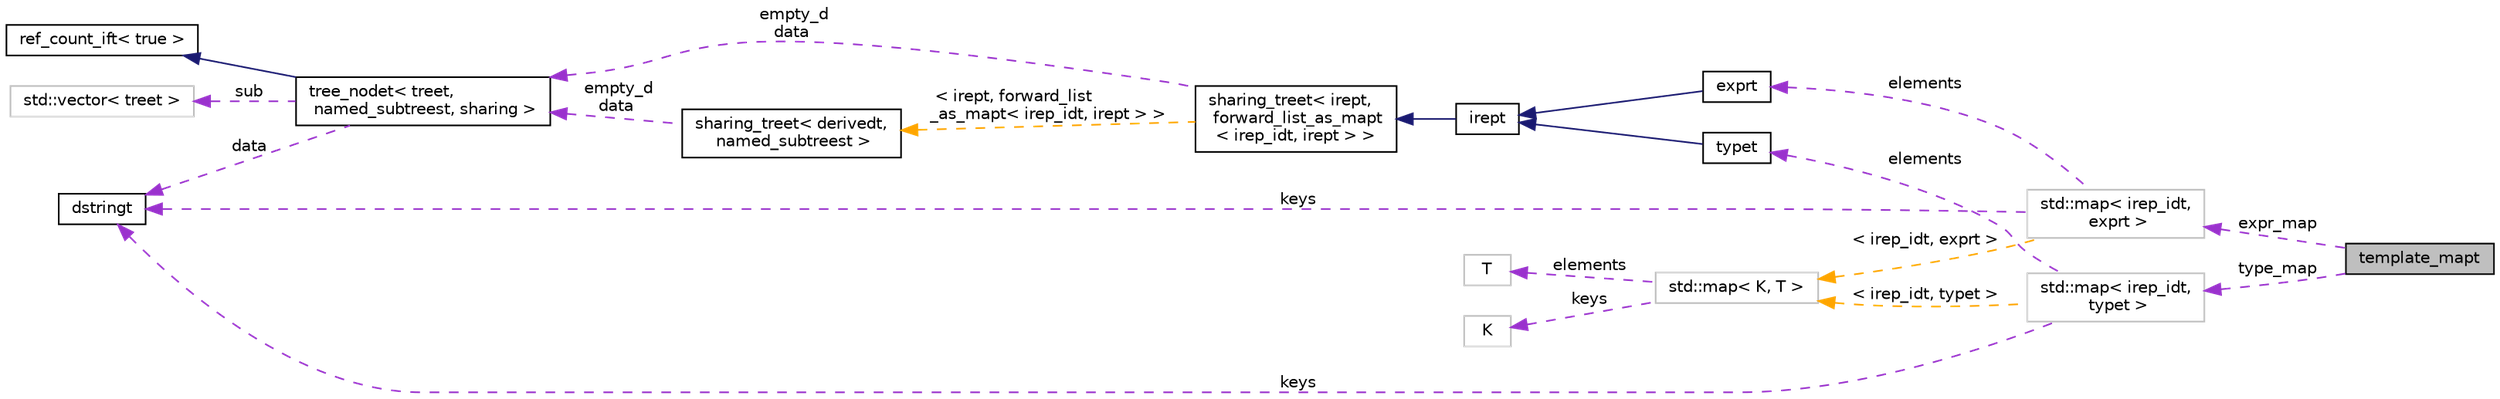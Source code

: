 digraph "template_mapt"
{
 // LATEX_PDF_SIZE
  bgcolor="transparent";
  edge [fontname="Helvetica",fontsize="10",labelfontname="Helvetica",labelfontsize="10"];
  node [fontname="Helvetica",fontsize="10",shape=record];
  rankdir="LR";
  Node1 [label="template_mapt",height=0.2,width=0.4,color="black", fillcolor="grey75", style="filled", fontcolor="black",tooltip=" "];
  Node2 -> Node1 [dir="back",color="darkorchid3",fontsize="10",style="dashed",label=" type_map" ,fontname="Helvetica"];
  Node2 [label="std::map\< irep_idt,\l typet \>",height=0.2,width=0.4,color="grey75",tooltip=" "];
  Node3 -> Node2 [dir="back",color="darkorchid3",fontsize="10",style="dashed",label=" elements" ,fontname="Helvetica"];
  Node3 [label="typet",height=0.2,width=0.4,color="black",URL="$classtypet.html",tooltip="The type of an expression, extends irept."];
  Node4 -> Node3 [dir="back",color="midnightblue",fontsize="10",style="solid",fontname="Helvetica"];
  Node4 [label="irept",height=0.2,width=0.4,color="black",URL="$classirept.html",tooltip="There are a large number of kinds of tree structured or tree-like data in CPROVER."];
  Node5 -> Node4 [dir="back",color="midnightblue",fontsize="10",style="solid",fontname="Helvetica"];
  Node5 [label="sharing_treet\< irept,\l forward_list_as_mapt\l\< irep_idt, irept \> \>",height=0.2,width=0.4,color="black",URL="$classsharing__treet.html",tooltip=" "];
  Node6 -> Node5 [dir="back",color="darkorchid3",fontsize="10",style="dashed",label=" empty_d\ndata" ,fontname="Helvetica"];
  Node6 [label="tree_nodet\< treet,\l named_subtreest, sharing \>",height=0.2,width=0.4,color="black",URL="$classtree__nodet.html",tooltip="A node with data in a tree, it contains:"];
  Node7 -> Node6 [dir="back",color="midnightblue",fontsize="10",style="solid",fontname="Helvetica"];
  Node7 [label="ref_count_ift\< true \>",height=0.2,width=0.4,color="black",URL="$structref__count__ift_3_01true_01_4.html",tooltip=" "];
  Node8 -> Node6 [dir="back",color="darkorchid3",fontsize="10",style="dashed",label=" sub" ,fontname="Helvetica"];
  Node8 [label="std::vector\< treet \>",height=0.2,width=0.4,color="grey75",tooltip=" "];
  Node11 -> Node6 [dir="back",color="darkorchid3",fontsize="10",style="dashed",label=" data" ,fontname="Helvetica"];
  Node11 [label="dstringt",height=0.2,width=0.4,color="black",URL="$classdstringt.html",tooltip="dstringt has one field, an unsigned integer no which is an index into a static table of strings."];
  Node12 -> Node5 [dir="back",color="orange",fontsize="10",style="dashed",label=" \< irept, forward_list\l_as_mapt\< irep_idt, irept \> \>" ,fontname="Helvetica"];
  Node12 [label="sharing_treet\< derivedt,\l named_subtreest \>",height=0.2,width=0.4,color="black",URL="$classsharing__treet.html",tooltip="Base class for tree-like data structures with sharing."];
  Node6 -> Node12 [dir="back",color="darkorchid3",fontsize="10",style="dashed",label=" empty_d\ndata" ,fontname="Helvetica"];
  Node11 -> Node2 [dir="back",color="darkorchid3",fontsize="10",style="dashed",label=" keys" ,fontname="Helvetica"];
  Node13 -> Node2 [dir="back",color="orange",fontsize="10",style="dashed",label=" \< irep_idt, typet \>" ,fontname="Helvetica"];
  Node13 [label="std::map\< K, T \>",height=0.2,width=0.4,color="grey75",tooltip="STL class."];
  Node14 -> Node13 [dir="back",color="darkorchid3",fontsize="10",style="dashed",label=" keys" ,fontname="Helvetica"];
  Node14 [label="K",height=0.2,width=0.4,color="grey75",tooltip=" "];
  Node10 -> Node13 [dir="back",color="darkorchid3",fontsize="10",style="dashed",label=" elements" ,fontname="Helvetica"];
  Node10 [label="T",height=0.2,width=0.4,color="grey75",tooltip=" "];
  Node15 -> Node1 [dir="back",color="darkorchid3",fontsize="10",style="dashed",label=" expr_map" ,fontname="Helvetica"];
  Node15 [label="std::map\< irep_idt,\l exprt \>",height=0.2,width=0.4,color="grey75",tooltip=" "];
  Node11 -> Node15 [dir="back",color="darkorchid3",fontsize="10",style="dashed",label=" keys" ,fontname="Helvetica"];
  Node16 -> Node15 [dir="back",color="darkorchid3",fontsize="10",style="dashed",label=" elements" ,fontname="Helvetica"];
  Node16 [label="exprt",height=0.2,width=0.4,color="black",URL="$classexprt.html",tooltip="Base class for all expressions."];
  Node4 -> Node16 [dir="back",color="midnightblue",fontsize="10",style="solid",fontname="Helvetica"];
  Node13 -> Node15 [dir="back",color="orange",fontsize="10",style="dashed",label=" \< irep_idt, exprt \>" ,fontname="Helvetica"];
}
